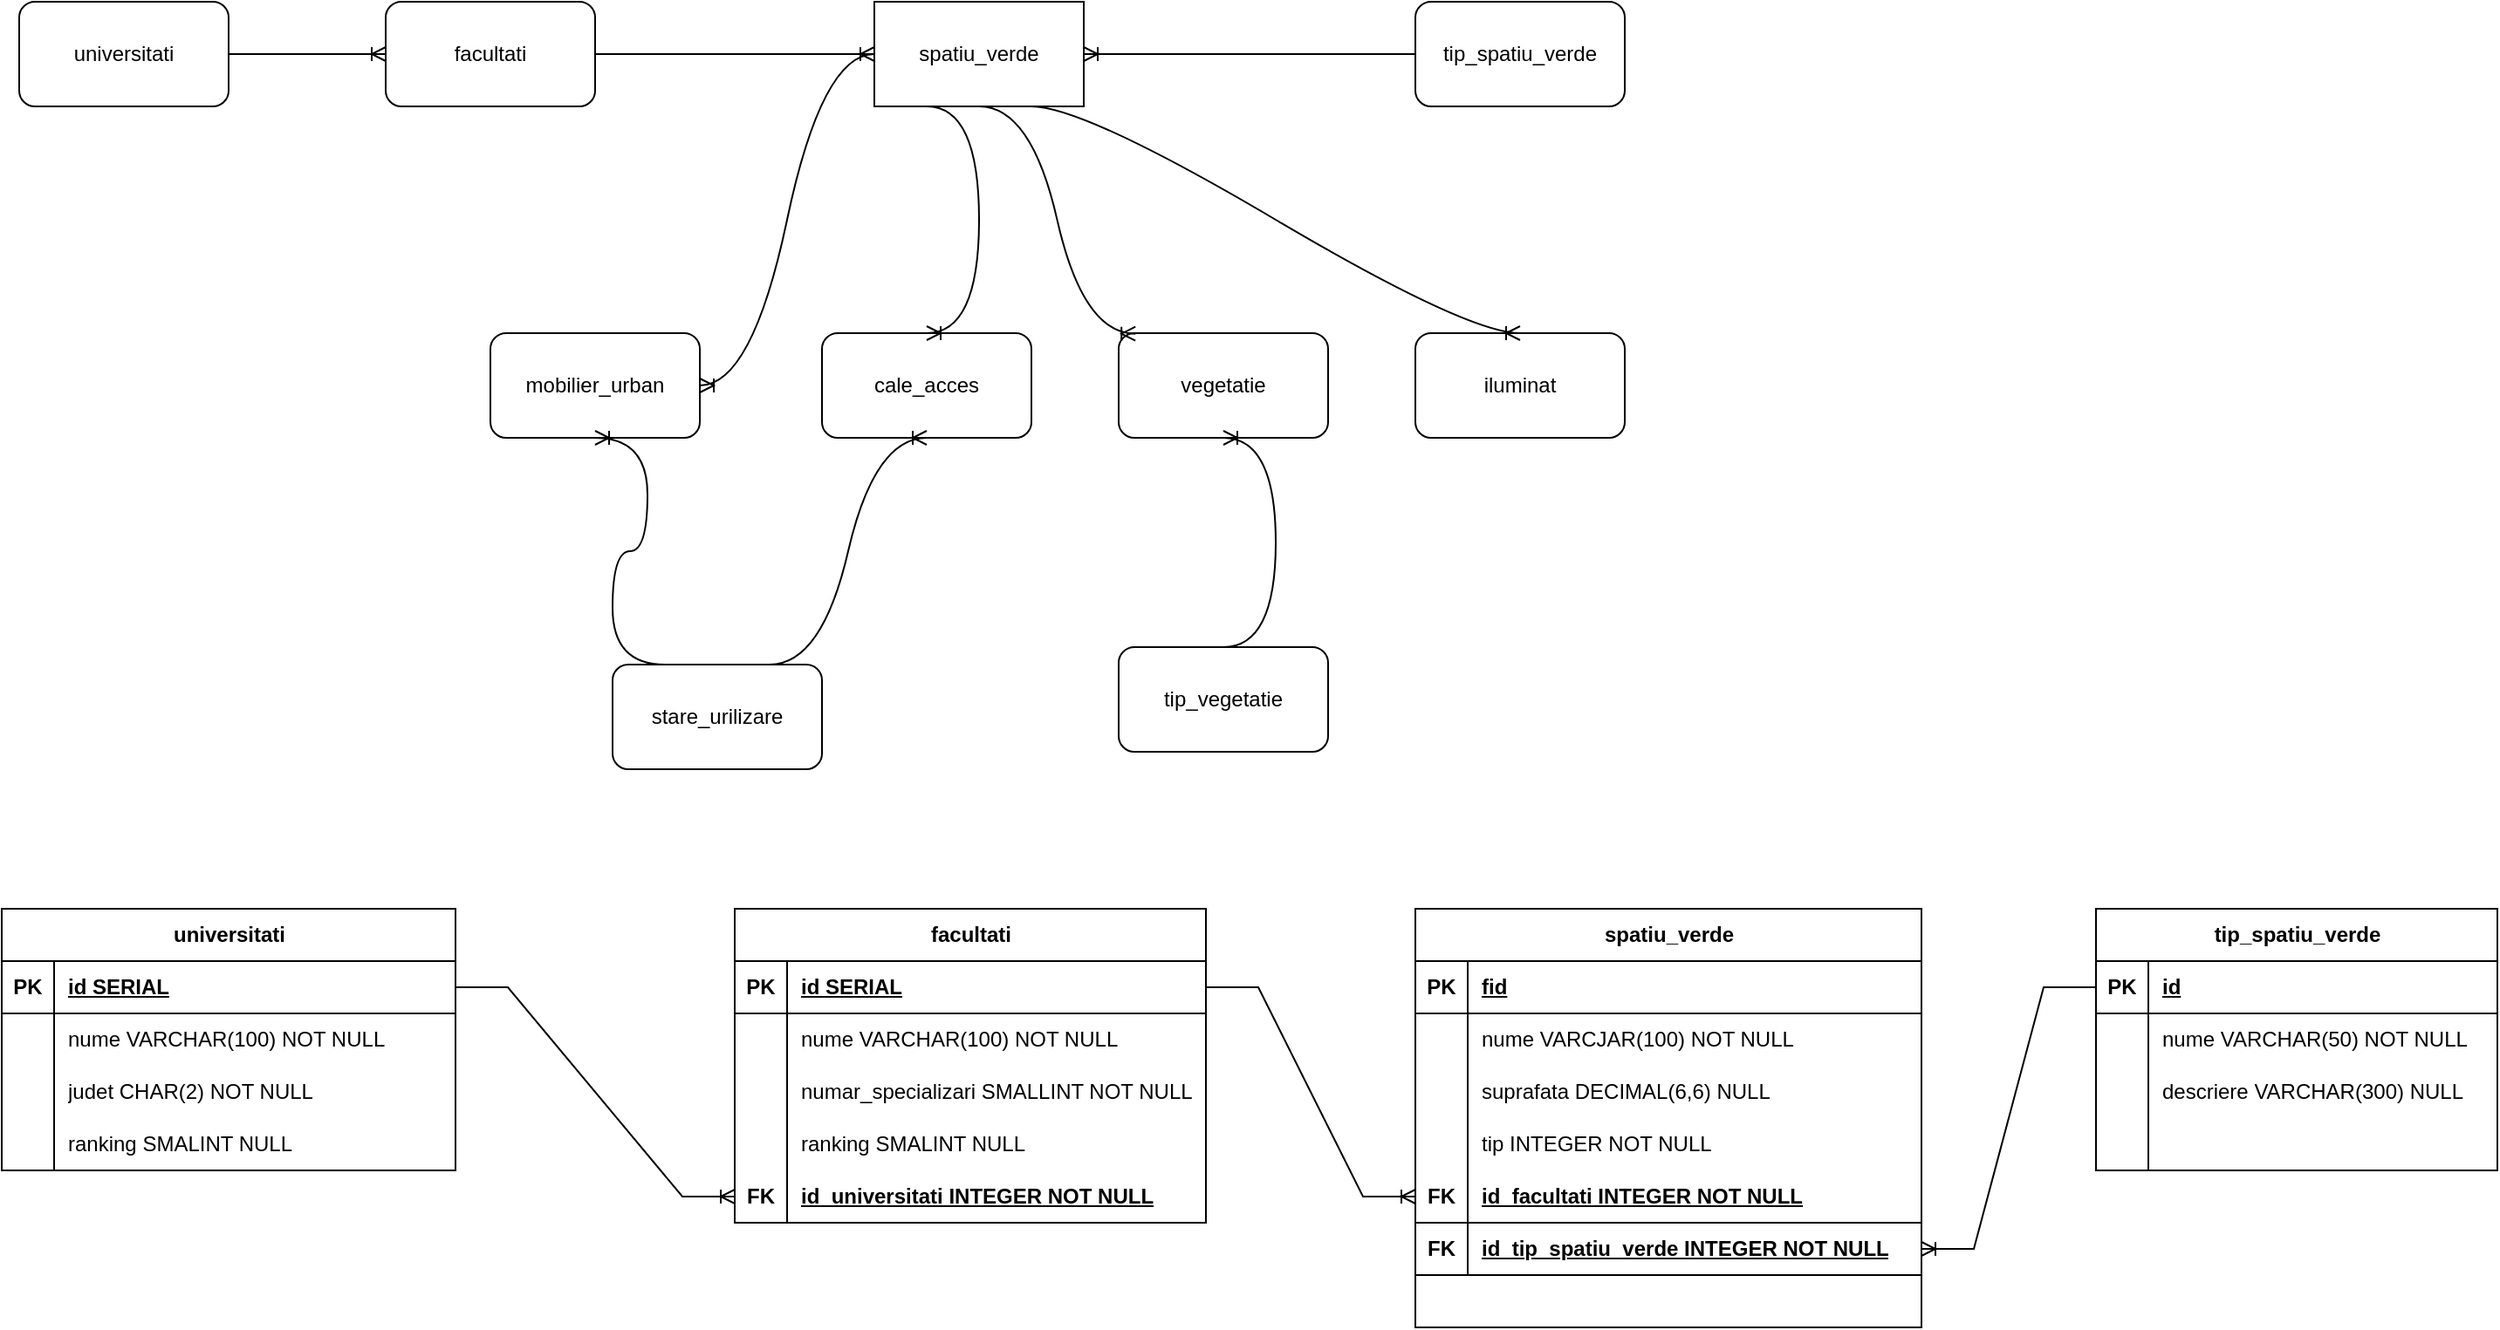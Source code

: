 <mxfile version="24.8.3">
  <diagram name="Page-1" id="Qa4RRZG6ylW1qiD1Fjry">
    <mxGraphModel dx="1687" dy="2008" grid="1" gridSize="10" guides="1" tooltips="1" connect="1" arrows="1" fold="1" page="1" pageScale="1" pageWidth="850" pageHeight="1100" math="0" shadow="0">
      <root>
        <mxCell id="0" />
        <mxCell id="1" parent="0" />
        <mxCell id="8DMI694xFFgNSDgqGvjE-1" value="spatiu_verde" style="rounded=0;whiteSpace=wrap;html=1;" parent="1" vertex="1">
          <mxGeometry x="540" y="-160" width="120" height="60" as="geometry" />
        </mxCell>
        <mxCell id="8DMI694xFFgNSDgqGvjE-2" value="universitati" style="rounded=1;whiteSpace=wrap;html=1;" parent="1" vertex="1">
          <mxGeometry x="50" y="-160" width="120" height="60" as="geometry" />
        </mxCell>
        <mxCell id="8DMI694xFFgNSDgqGvjE-3" value="facultati" style="rounded=1;whiteSpace=wrap;html=1;" parent="1" vertex="1">
          <mxGeometry x="260" y="-160" width="120" height="60" as="geometry" />
        </mxCell>
        <mxCell id="8DMI694xFFgNSDgqGvjE-4" value="vegetatie" style="rounded=1;whiteSpace=wrap;html=1;" parent="1" vertex="1">
          <mxGeometry x="680" y="30" width="120" height="60" as="geometry" />
        </mxCell>
        <mxCell id="8DMI694xFFgNSDgqGvjE-5" value="tip_vegetatie" style="rounded=1;whiteSpace=wrap;html=1;" parent="1" vertex="1">
          <mxGeometry x="680" y="210" width="120" height="60" as="geometry" />
        </mxCell>
        <mxCell id="8DMI694xFFgNSDgqGvjE-6" value="mobilier_urban" style="rounded=1;whiteSpace=wrap;html=1;" parent="1" vertex="1">
          <mxGeometry x="320" y="30" width="120" height="60" as="geometry" />
        </mxCell>
        <mxCell id="8DMI694xFFgNSDgqGvjE-8" value="iluminat" style="rounded=1;whiteSpace=wrap;html=1;" parent="1" vertex="1">
          <mxGeometry x="850" y="30" width="120" height="60" as="geometry" />
        </mxCell>
        <mxCell id="8DMI694xFFgNSDgqGvjE-9" value="cale_acces" style="rounded=1;whiteSpace=wrap;html=1;" parent="1" vertex="1">
          <mxGeometry x="510" y="30" width="120" height="60" as="geometry" />
        </mxCell>
        <mxCell id="8DMI694xFFgNSDgqGvjE-10" value="" style="edgeStyle=entityRelationEdgeStyle;fontSize=12;html=1;endArrow=ERoneToMany;rounded=0;exitX=1;exitY=0.5;exitDx=0;exitDy=0;entryX=0;entryY=0.5;entryDx=0;entryDy=0;" parent="1" source="8DMI694xFFgNSDgqGvjE-2" target="8DMI694xFFgNSDgqGvjE-3" edge="1">
          <mxGeometry width="100" height="100" relative="1" as="geometry">
            <mxPoint x="400" y="40" as="sourcePoint" />
            <mxPoint x="500" y="-60" as="targetPoint" />
          </mxGeometry>
        </mxCell>
        <mxCell id="8DMI694xFFgNSDgqGvjE-11" value="" style="edgeStyle=entityRelationEdgeStyle;fontSize=12;html=1;endArrow=ERoneToMany;rounded=0;exitX=0;exitY=0.5;exitDx=0;exitDy=0;entryX=1;entryY=0.5;entryDx=0;entryDy=0;curved=1;" parent="1" source="8DMI694xFFgNSDgqGvjE-1" target="8DMI694xFFgNSDgqGvjE-6" edge="1">
          <mxGeometry width="100" height="100" relative="1" as="geometry">
            <mxPoint x="610" y="40" as="sourcePoint" />
            <mxPoint x="710" y="-60" as="targetPoint" />
          </mxGeometry>
        </mxCell>
        <mxCell id="8DMI694xFFgNSDgqGvjE-15" value="" style="edgeStyle=entityRelationEdgeStyle;fontSize=12;html=1;endArrow=ERoneToMany;rounded=0;exitX=0.25;exitY=1;exitDx=0;exitDy=0;entryX=0.5;entryY=0;entryDx=0;entryDy=0;strokeColor=default;curved=1;" parent="1" source="8DMI694xFFgNSDgqGvjE-1" target="8DMI694xFFgNSDgqGvjE-9" edge="1">
          <mxGeometry width="100" height="100" relative="1" as="geometry">
            <mxPoint x="510" y="40" as="sourcePoint" />
            <mxPoint x="610" y="-60" as="targetPoint" />
            <Array as="points">
              <mxPoint x="560" y="-30" />
            </Array>
          </mxGeometry>
        </mxCell>
        <mxCell id="8DMI694xFFgNSDgqGvjE-17" value="" style="edgeStyle=entityRelationEdgeStyle;fontSize=12;html=1;endArrow=ERoneToMany;rounded=0;exitX=0.5;exitY=1;exitDx=0;exitDy=0;entryX=0.08;entryY=0.006;entryDx=0;entryDy=0;entryPerimeter=0;curved=1;" parent="1" source="8DMI694xFFgNSDgqGvjE-1" target="8DMI694xFFgNSDgqGvjE-4" edge="1">
          <mxGeometry width="100" height="100" relative="1" as="geometry">
            <mxPoint x="510" y="40" as="sourcePoint" />
            <mxPoint x="610" y="-60" as="targetPoint" />
          </mxGeometry>
        </mxCell>
        <mxCell id="8DMI694xFFgNSDgqGvjE-18" value="" style="edgeStyle=entityRelationEdgeStyle;fontSize=12;html=1;endArrow=ERoneToMany;rounded=0;exitX=0.75;exitY=1;exitDx=0;exitDy=0;entryX=0.5;entryY=0;entryDx=0;entryDy=0;curved=1;" parent="1" source="8DMI694xFFgNSDgqGvjE-1" target="8DMI694xFFgNSDgqGvjE-8" edge="1">
          <mxGeometry width="100" height="100" relative="1" as="geometry">
            <mxPoint x="510" y="40" as="sourcePoint" />
            <mxPoint x="610" y="-60" as="targetPoint" />
          </mxGeometry>
        </mxCell>
        <mxCell id="8DMI694xFFgNSDgqGvjE-19" value="" style="edgeStyle=entityRelationEdgeStyle;fontSize=12;html=1;endArrow=ERoneToMany;rounded=0;exitX=0.5;exitY=0;exitDx=0;exitDy=0;entryX=0.5;entryY=1;entryDx=0;entryDy=0;curved=1;" parent="1" source="8DMI694xFFgNSDgqGvjE-5" target="8DMI694xFFgNSDgqGvjE-4" edge="1">
          <mxGeometry width="100" height="100" relative="1" as="geometry">
            <mxPoint x="510" y="40" as="sourcePoint" />
            <mxPoint x="610" y="-60" as="targetPoint" />
          </mxGeometry>
        </mxCell>
        <mxCell id="8DMI694xFFgNSDgqGvjE-20" value="" style="edgeStyle=entityRelationEdgeStyle;fontSize=12;html=1;endArrow=ERoneToMany;rounded=0;exitX=1;exitY=0.5;exitDx=0;exitDy=0;entryX=0;entryY=0.5;entryDx=0;entryDy=0;" parent="1" source="8DMI694xFFgNSDgqGvjE-3" target="8DMI694xFFgNSDgqGvjE-1" edge="1">
          <mxGeometry width="100" height="100" relative="1" as="geometry">
            <mxPoint x="510" y="40" as="sourcePoint" />
            <mxPoint x="610" y="-60" as="targetPoint" />
          </mxGeometry>
        </mxCell>
        <mxCell id="8DMI694xFFgNSDgqGvjE-22" value="stare_urilizare" style="rounded=1;whiteSpace=wrap;html=1;" parent="1" vertex="1">
          <mxGeometry x="390" y="220" width="120" height="60" as="geometry" />
        </mxCell>
        <mxCell id="8DMI694xFFgNSDgqGvjE-23" value="" style="edgeStyle=entityRelationEdgeStyle;fontSize=12;html=1;endArrow=ERoneToMany;rounded=0;exitX=0.25;exitY=0;exitDx=0;exitDy=0;entryX=0.5;entryY=1;entryDx=0;entryDy=0;curved=1;" parent="1" source="8DMI694xFFgNSDgqGvjE-22" target="8DMI694xFFgNSDgqGvjE-6" edge="1">
          <mxGeometry width="100" height="100" relative="1" as="geometry">
            <mxPoint x="510" y="40" as="sourcePoint" />
            <mxPoint x="610" y="-60" as="targetPoint" />
          </mxGeometry>
        </mxCell>
        <mxCell id="8DMI694xFFgNSDgqGvjE-24" value="" style="edgeStyle=entityRelationEdgeStyle;fontSize=12;html=1;endArrow=ERoneToMany;rounded=0;exitX=0.75;exitY=0;exitDx=0;exitDy=0;entryX=0.5;entryY=1;entryDx=0;entryDy=0;curved=1;" parent="1" source="8DMI694xFFgNSDgqGvjE-22" target="8DMI694xFFgNSDgqGvjE-9" edge="1">
          <mxGeometry width="100" height="100" relative="1" as="geometry">
            <mxPoint x="510" y="40" as="sourcePoint" />
            <mxPoint x="610" y="-60" as="targetPoint" />
          </mxGeometry>
        </mxCell>
        <mxCell id="BlCZt1Maa0sAUQoTL-Jw-1" value="universitati" style="shape=table;startSize=30;container=1;collapsible=1;childLayout=tableLayout;fixedRows=1;rowLines=0;fontStyle=1;align=center;resizeLast=1;html=1;" vertex="1" parent="1">
          <mxGeometry x="40" y="360" width="260" height="150" as="geometry" />
        </mxCell>
        <mxCell id="BlCZt1Maa0sAUQoTL-Jw-2" value="" style="shape=tableRow;horizontal=0;startSize=0;swimlaneHead=0;swimlaneBody=0;fillColor=none;collapsible=0;dropTarget=0;points=[[0,0.5],[1,0.5]];portConstraint=eastwest;top=0;left=0;right=0;bottom=1;" vertex="1" parent="BlCZt1Maa0sAUQoTL-Jw-1">
          <mxGeometry y="30" width="260" height="30" as="geometry" />
        </mxCell>
        <mxCell id="BlCZt1Maa0sAUQoTL-Jw-3" value="PK" style="shape=partialRectangle;connectable=0;fillColor=none;top=0;left=0;bottom=0;right=0;fontStyle=1;overflow=hidden;whiteSpace=wrap;html=1;" vertex="1" parent="BlCZt1Maa0sAUQoTL-Jw-2">
          <mxGeometry width="30" height="30" as="geometry">
            <mxRectangle width="30" height="30" as="alternateBounds" />
          </mxGeometry>
        </mxCell>
        <mxCell id="BlCZt1Maa0sAUQoTL-Jw-4" value="id SERIAL" style="shape=partialRectangle;connectable=0;fillColor=none;top=0;left=0;bottom=0;right=0;align=left;spacingLeft=6;fontStyle=5;overflow=hidden;whiteSpace=wrap;html=1;" vertex="1" parent="BlCZt1Maa0sAUQoTL-Jw-2">
          <mxGeometry x="30" width="230" height="30" as="geometry">
            <mxRectangle width="230" height="30" as="alternateBounds" />
          </mxGeometry>
        </mxCell>
        <mxCell id="BlCZt1Maa0sAUQoTL-Jw-5" value="" style="shape=tableRow;horizontal=0;startSize=0;swimlaneHead=0;swimlaneBody=0;fillColor=none;collapsible=0;dropTarget=0;points=[[0,0.5],[1,0.5]];portConstraint=eastwest;top=0;left=0;right=0;bottom=0;" vertex="1" parent="BlCZt1Maa0sAUQoTL-Jw-1">
          <mxGeometry y="60" width="260" height="30" as="geometry" />
        </mxCell>
        <mxCell id="BlCZt1Maa0sAUQoTL-Jw-6" value="" style="shape=partialRectangle;connectable=0;fillColor=none;top=0;left=0;bottom=0;right=0;editable=1;overflow=hidden;whiteSpace=wrap;html=1;" vertex="1" parent="BlCZt1Maa0sAUQoTL-Jw-5">
          <mxGeometry width="30" height="30" as="geometry">
            <mxRectangle width="30" height="30" as="alternateBounds" />
          </mxGeometry>
        </mxCell>
        <mxCell id="BlCZt1Maa0sAUQoTL-Jw-7" value="nume VARCHAR(100) NOT NULL" style="shape=partialRectangle;connectable=0;fillColor=none;top=0;left=0;bottom=0;right=0;align=left;spacingLeft=6;overflow=hidden;whiteSpace=wrap;html=1;" vertex="1" parent="BlCZt1Maa0sAUQoTL-Jw-5">
          <mxGeometry x="30" width="230" height="30" as="geometry">
            <mxRectangle width="230" height="30" as="alternateBounds" />
          </mxGeometry>
        </mxCell>
        <mxCell id="BlCZt1Maa0sAUQoTL-Jw-8" value="" style="shape=tableRow;horizontal=0;startSize=0;swimlaneHead=0;swimlaneBody=0;fillColor=none;collapsible=0;dropTarget=0;points=[[0,0.5],[1,0.5]];portConstraint=eastwest;top=0;left=0;right=0;bottom=0;" vertex="1" parent="BlCZt1Maa0sAUQoTL-Jw-1">
          <mxGeometry y="90" width="260" height="30" as="geometry" />
        </mxCell>
        <mxCell id="BlCZt1Maa0sAUQoTL-Jw-9" value="" style="shape=partialRectangle;connectable=0;fillColor=none;top=0;left=0;bottom=0;right=0;editable=1;overflow=hidden;whiteSpace=wrap;html=1;" vertex="1" parent="BlCZt1Maa0sAUQoTL-Jw-8">
          <mxGeometry width="30" height="30" as="geometry">
            <mxRectangle width="30" height="30" as="alternateBounds" />
          </mxGeometry>
        </mxCell>
        <mxCell id="BlCZt1Maa0sAUQoTL-Jw-10" value="judet CHAR(2) NOT NULL" style="shape=partialRectangle;connectable=0;fillColor=none;top=0;left=0;bottom=0;right=0;align=left;spacingLeft=6;overflow=hidden;whiteSpace=wrap;html=1;" vertex="1" parent="BlCZt1Maa0sAUQoTL-Jw-8">
          <mxGeometry x="30" width="230" height="30" as="geometry">
            <mxRectangle width="230" height="30" as="alternateBounds" />
          </mxGeometry>
        </mxCell>
        <mxCell id="BlCZt1Maa0sAUQoTL-Jw-11" value="" style="shape=tableRow;horizontal=0;startSize=0;swimlaneHead=0;swimlaneBody=0;fillColor=none;collapsible=0;dropTarget=0;points=[[0,0.5],[1,0.5]];portConstraint=eastwest;top=0;left=0;right=0;bottom=0;" vertex="1" parent="BlCZt1Maa0sAUQoTL-Jw-1">
          <mxGeometry y="120" width="260" height="30" as="geometry" />
        </mxCell>
        <mxCell id="BlCZt1Maa0sAUQoTL-Jw-12" value="" style="shape=partialRectangle;connectable=0;fillColor=none;top=0;left=0;bottom=0;right=0;editable=1;overflow=hidden;whiteSpace=wrap;html=1;" vertex="1" parent="BlCZt1Maa0sAUQoTL-Jw-11">
          <mxGeometry width="30" height="30" as="geometry">
            <mxRectangle width="30" height="30" as="alternateBounds" />
          </mxGeometry>
        </mxCell>
        <mxCell id="BlCZt1Maa0sAUQoTL-Jw-13" value="ranking SMALINT NULL" style="shape=partialRectangle;connectable=0;fillColor=none;top=0;left=0;bottom=0;right=0;align=left;spacingLeft=6;overflow=hidden;whiteSpace=wrap;html=1;" vertex="1" parent="BlCZt1Maa0sAUQoTL-Jw-11">
          <mxGeometry x="30" width="230" height="30" as="geometry">
            <mxRectangle width="230" height="30" as="alternateBounds" />
          </mxGeometry>
        </mxCell>
        <mxCell id="BlCZt1Maa0sAUQoTL-Jw-14" value="facultati" style="shape=table;startSize=30;container=1;collapsible=1;childLayout=tableLayout;fixedRows=1;rowLines=0;fontStyle=1;align=center;resizeLast=1;html=1;" vertex="1" parent="1">
          <mxGeometry x="460" y="360" width="270" height="180" as="geometry" />
        </mxCell>
        <mxCell id="BlCZt1Maa0sAUQoTL-Jw-15" value="" style="shape=tableRow;horizontal=0;startSize=0;swimlaneHead=0;swimlaneBody=0;fillColor=none;collapsible=0;dropTarget=0;points=[[0,0.5],[1,0.5]];portConstraint=eastwest;top=0;left=0;right=0;bottom=1;" vertex="1" parent="BlCZt1Maa0sAUQoTL-Jw-14">
          <mxGeometry y="30" width="270" height="30" as="geometry" />
        </mxCell>
        <mxCell id="BlCZt1Maa0sAUQoTL-Jw-16" value="PK" style="shape=partialRectangle;connectable=0;fillColor=none;top=0;left=0;bottom=0;right=0;fontStyle=1;overflow=hidden;whiteSpace=wrap;html=1;" vertex="1" parent="BlCZt1Maa0sAUQoTL-Jw-15">
          <mxGeometry width="30" height="30" as="geometry">
            <mxRectangle width="30" height="30" as="alternateBounds" />
          </mxGeometry>
        </mxCell>
        <mxCell id="BlCZt1Maa0sAUQoTL-Jw-17" value="id SERIAL" style="shape=partialRectangle;connectable=0;fillColor=none;top=0;left=0;bottom=0;right=0;align=left;spacingLeft=6;fontStyle=5;overflow=hidden;whiteSpace=wrap;html=1;" vertex="1" parent="BlCZt1Maa0sAUQoTL-Jw-15">
          <mxGeometry x="30" width="240" height="30" as="geometry">
            <mxRectangle width="240" height="30" as="alternateBounds" />
          </mxGeometry>
        </mxCell>
        <mxCell id="BlCZt1Maa0sAUQoTL-Jw-18" value="" style="shape=tableRow;horizontal=0;startSize=0;swimlaneHead=0;swimlaneBody=0;fillColor=none;collapsible=0;dropTarget=0;points=[[0,0.5],[1,0.5]];portConstraint=eastwest;top=0;left=0;right=0;bottom=0;" vertex="1" parent="BlCZt1Maa0sAUQoTL-Jw-14">
          <mxGeometry y="60" width="270" height="30" as="geometry" />
        </mxCell>
        <mxCell id="BlCZt1Maa0sAUQoTL-Jw-19" value="" style="shape=partialRectangle;connectable=0;fillColor=none;top=0;left=0;bottom=0;right=0;editable=1;overflow=hidden;whiteSpace=wrap;html=1;" vertex="1" parent="BlCZt1Maa0sAUQoTL-Jw-18">
          <mxGeometry width="30" height="30" as="geometry">
            <mxRectangle width="30" height="30" as="alternateBounds" />
          </mxGeometry>
        </mxCell>
        <mxCell id="BlCZt1Maa0sAUQoTL-Jw-20" value="nume VARCHAR(100) NOT NULL" style="shape=partialRectangle;connectable=0;fillColor=none;top=0;left=0;bottom=0;right=0;align=left;spacingLeft=6;overflow=hidden;whiteSpace=wrap;html=1;" vertex="1" parent="BlCZt1Maa0sAUQoTL-Jw-18">
          <mxGeometry x="30" width="240" height="30" as="geometry">
            <mxRectangle width="240" height="30" as="alternateBounds" />
          </mxGeometry>
        </mxCell>
        <mxCell id="BlCZt1Maa0sAUQoTL-Jw-21" value="" style="shape=tableRow;horizontal=0;startSize=0;swimlaneHead=0;swimlaneBody=0;fillColor=none;collapsible=0;dropTarget=0;points=[[0,0.5],[1,0.5]];portConstraint=eastwest;top=0;left=0;right=0;bottom=0;" vertex="1" parent="BlCZt1Maa0sAUQoTL-Jw-14">
          <mxGeometry y="90" width="270" height="30" as="geometry" />
        </mxCell>
        <mxCell id="BlCZt1Maa0sAUQoTL-Jw-22" value="" style="shape=partialRectangle;connectable=0;fillColor=none;top=0;left=0;bottom=0;right=0;editable=1;overflow=hidden;whiteSpace=wrap;html=1;" vertex="1" parent="BlCZt1Maa0sAUQoTL-Jw-21">
          <mxGeometry width="30" height="30" as="geometry">
            <mxRectangle width="30" height="30" as="alternateBounds" />
          </mxGeometry>
        </mxCell>
        <mxCell id="BlCZt1Maa0sAUQoTL-Jw-23" value="numar_specializari SMALLINT NOT NULL" style="shape=partialRectangle;connectable=0;fillColor=none;top=0;left=0;bottom=0;right=0;align=left;spacingLeft=6;overflow=hidden;whiteSpace=wrap;html=1;" vertex="1" parent="BlCZt1Maa0sAUQoTL-Jw-21">
          <mxGeometry x="30" width="240" height="30" as="geometry">
            <mxRectangle width="240" height="30" as="alternateBounds" />
          </mxGeometry>
        </mxCell>
        <mxCell id="BlCZt1Maa0sAUQoTL-Jw-24" value="" style="shape=tableRow;horizontal=0;startSize=0;swimlaneHead=0;swimlaneBody=0;fillColor=none;collapsible=0;dropTarget=0;points=[[0,0.5],[1,0.5]];portConstraint=eastwest;top=0;left=0;right=0;bottom=0;" vertex="1" parent="BlCZt1Maa0sAUQoTL-Jw-14">
          <mxGeometry y="120" width="270" height="30" as="geometry" />
        </mxCell>
        <mxCell id="BlCZt1Maa0sAUQoTL-Jw-25" value="" style="shape=partialRectangle;connectable=0;fillColor=none;top=0;left=0;bottom=0;right=0;editable=1;overflow=hidden;whiteSpace=wrap;html=1;" vertex="1" parent="BlCZt1Maa0sAUQoTL-Jw-24">
          <mxGeometry width="30" height="30" as="geometry">
            <mxRectangle width="30" height="30" as="alternateBounds" />
          </mxGeometry>
        </mxCell>
        <mxCell id="BlCZt1Maa0sAUQoTL-Jw-26" value="ranking SMALINT NULL" style="shape=partialRectangle;connectable=0;fillColor=none;top=0;left=0;bottom=0;right=0;align=left;spacingLeft=6;overflow=hidden;whiteSpace=wrap;html=1;" vertex="1" parent="BlCZt1Maa0sAUQoTL-Jw-24">
          <mxGeometry x="30" width="240" height="30" as="geometry">
            <mxRectangle width="240" height="30" as="alternateBounds" />
          </mxGeometry>
        </mxCell>
        <mxCell id="BlCZt1Maa0sAUQoTL-Jw-27" value="" style="shape=tableRow;horizontal=0;startSize=0;swimlaneHead=0;swimlaneBody=0;fillColor=none;collapsible=0;dropTarget=0;points=[[0,0.5],[1,0.5]];portConstraint=eastwest;top=0;left=0;right=0;bottom=1;" vertex="1" parent="BlCZt1Maa0sAUQoTL-Jw-14">
          <mxGeometry y="150" width="270" height="30" as="geometry" />
        </mxCell>
        <mxCell id="BlCZt1Maa0sAUQoTL-Jw-28" value="FK" style="shape=partialRectangle;connectable=0;fillColor=none;top=0;left=0;bottom=0;right=0;fontStyle=1;overflow=hidden;whiteSpace=wrap;html=1;" vertex="1" parent="BlCZt1Maa0sAUQoTL-Jw-27">
          <mxGeometry width="30" height="30" as="geometry">
            <mxRectangle width="30" height="30" as="alternateBounds" />
          </mxGeometry>
        </mxCell>
        <mxCell id="BlCZt1Maa0sAUQoTL-Jw-29" value="id_universitati INTEGER NOT NULL" style="shape=partialRectangle;connectable=0;fillColor=none;top=0;left=0;bottom=0;right=0;align=left;spacingLeft=6;fontStyle=5;overflow=hidden;whiteSpace=wrap;html=1;" vertex="1" parent="BlCZt1Maa0sAUQoTL-Jw-27">
          <mxGeometry x="30" width="240" height="30" as="geometry">
            <mxRectangle width="240" height="30" as="alternateBounds" />
          </mxGeometry>
        </mxCell>
        <mxCell id="BlCZt1Maa0sAUQoTL-Jw-30" value="" style="edgeStyle=entityRelationEdgeStyle;fontSize=12;html=1;endArrow=ERoneToMany;rounded=0;exitX=1;exitY=0.5;exitDx=0;exitDy=0;entryX=0;entryY=0.5;entryDx=0;entryDy=0;" edge="1" parent="1" source="BlCZt1Maa0sAUQoTL-Jw-2" target="BlCZt1Maa0sAUQoTL-Jw-27">
          <mxGeometry width="100" height="100" relative="1" as="geometry">
            <mxPoint x="310" y="410" as="sourcePoint" />
            <mxPoint x="600" y="380" as="targetPoint" />
          </mxGeometry>
        </mxCell>
        <mxCell id="BlCZt1Maa0sAUQoTL-Jw-31" value="spatiu_verde" style="shape=table;startSize=30;container=1;collapsible=1;childLayout=tableLayout;fixedRows=1;rowLines=0;fontStyle=1;align=center;resizeLast=1;html=1;" vertex="1" parent="1">
          <mxGeometry x="850" y="360" width="290" height="240" as="geometry" />
        </mxCell>
        <mxCell id="BlCZt1Maa0sAUQoTL-Jw-32" value="" style="shape=tableRow;horizontal=0;startSize=0;swimlaneHead=0;swimlaneBody=0;fillColor=none;collapsible=0;dropTarget=0;points=[[0,0.5],[1,0.5]];portConstraint=eastwest;top=0;left=0;right=0;bottom=1;" vertex="1" parent="BlCZt1Maa0sAUQoTL-Jw-31">
          <mxGeometry y="30" width="290" height="30" as="geometry" />
        </mxCell>
        <mxCell id="BlCZt1Maa0sAUQoTL-Jw-33" value="PK" style="shape=partialRectangle;connectable=0;fillColor=none;top=0;left=0;bottom=0;right=0;fontStyle=1;overflow=hidden;whiteSpace=wrap;html=1;" vertex="1" parent="BlCZt1Maa0sAUQoTL-Jw-32">
          <mxGeometry width="30" height="30" as="geometry">
            <mxRectangle width="30" height="30" as="alternateBounds" />
          </mxGeometry>
        </mxCell>
        <mxCell id="BlCZt1Maa0sAUQoTL-Jw-34" value="fid" style="shape=partialRectangle;connectable=0;fillColor=none;top=0;left=0;bottom=0;right=0;align=left;spacingLeft=6;fontStyle=5;overflow=hidden;whiteSpace=wrap;html=1;" vertex="1" parent="BlCZt1Maa0sAUQoTL-Jw-32">
          <mxGeometry x="30" width="260" height="30" as="geometry">
            <mxRectangle width="260" height="30" as="alternateBounds" />
          </mxGeometry>
        </mxCell>
        <mxCell id="BlCZt1Maa0sAUQoTL-Jw-35" value="" style="shape=tableRow;horizontal=0;startSize=0;swimlaneHead=0;swimlaneBody=0;fillColor=none;collapsible=0;dropTarget=0;points=[[0,0.5],[1,0.5]];portConstraint=eastwest;top=0;left=0;right=0;bottom=0;" vertex="1" parent="BlCZt1Maa0sAUQoTL-Jw-31">
          <mxGeometry y="60" width="290" height="30" as="geometry" />
        </mxCell>
        <mxCell id="BlCZt1Maa0sAUQoTL-Jw-36" value="" style="shape=partialRectangle;connectable=0;fillColor=none;top=0;left=0;bottom=0;right=0;editable=1;overflow=hidden;whiteSpace=wrap;html=1;" vertex="1" parent="BlCZt1Maa0sAUQoTL-Jw-35">
          <mxGeometry width="30" height="30" as="geometry">
            <mxRectangle width="30" height="30" as="alternateBounds" />
          </mxGeometry>
        </mxCell>
        <mxCell id="BlCZt1Maa0sAUQoTL-Jw-37" value="nume VARCJAR(100) NOT NULL" style="shape=partialRectangle;connectable=0;fillColor=none;top=0;left=0;bottom=0;right=0;align=left;spacingLeft=6;overflow=hidden;whiteSpace=wrap;html=1;" vertex="1" parent="BlCZt1Maa0sAUQoTL-Jw-35">
          <mxGeometry x="30" width="260" height="30" as="geometry">
            <mxRectangle width="260" height="30" as="alternateBounds" />
          </mxGeometry>
        </mxCell>
        <mxCell id="BlCZt1Maa0sAUQoTL-Jw-38" value="" style="shape=tableRow;horizontal=0;startSize=0;swimlaneHead=0;swimlaneBody=0;fillColor=none;collapsible=0;dropTarget=0;points=[[0,0.5],[1,0.5]];portConstraint=eastwest;top=0;left=0;right=0;bottom=0;" vertex="1" parent="BlCZt1Maa0sAUQoTL-Jw-31">
          <mxGeometry y="90" width="290" height="30" as="geometry" />
        </mxCell>
        <mxCell id="BlCZt1Maa0sAUQoTL-Jw-39" value="" style="shape=partialRectangle;connectable=0;fillColor=none;top=0;left=0;bottom=0;right=0;editable=1;overflow=hidden;whiteSpace=wrap;html=1;" vertex="1" parent="BlCZt1Maa0sAUQoTL-Jw-38">
          <mxGeometry width="30" height="30" as="geometry">
            <mxRectangle width="30" height="30" as="alternateBounds" />
          </mxGeometry>
        </mxCell>
        <mxCell id="BlCZt1Maa0sAUQoTL-Jw-40" value="suprafata DECIMAL(6,6) NULL" style="shape=partialRectangle;connectable=0;fillColor=none;top=0;left=0;bottom=0;right=0;align=left;spacingLeft=6;overflow=hidden;whiteSpace=wrap;html=1;" vertex="1" parent="BlCZt1Maa0sAUQoTL-Jw-38">
          <mxGeometry x="30" width="260" height="30" as="geometry">
            <mxRectangle width="260" height="30" as="alternateBounds" />
          </mxGeometry>
        </mxCell>
        <mxCell id="BlCZt1Maa0sAUQoTL-Jw-41" value="" style="shape=tableRow;horizontal=0;startSize=0;swimlaneHead=0;swimlaneBody=0;fillColor=none;collapsible=0;dropTarget=0;points=[[0,0.5],[1,0.5]];portConstraint=eastwest;top=0;left=0;right=0;bottom=0;" vertex="1" parent="BlCZt1Maa0sAUQoTL-Jw-31">
          <mxGeometry y="120" width="290" height="30" as="geometry" />
        </mxCell>
        <mxCell id="BlCZt1Maa0sAUQoTL-Jw-42" value="" style="shape=partialRectangle;connectable=0;fillColor=none;top=0;left=0;bottom=0;right=0;editable=1;overflow=hidden;whiteSpace=wrap;html=1;" vertex="1" parent="BlCZt1Maa0sAUQoTL-Jw-41">
          <mxGeometry width="30" height="30" as="geometry">
            <mxRectangle width="30" height="30" as="alternateBounds" />
          </mxGeometry>
        </mxCell>
        <mxCell id="BlCZt1Maa0sAUQoTL-Jw-43" value="tip INTEGER NOT NULL" style="shape=partialRectangle;connectable=0;fillColor=none;top=0;left=0;bottom=0;right=0;align=left;spacingLeft=6;overflow=hidden;whiteSpace=wrap;html=1;" vertex="1" parent="BlCZt1Maa0sAUQoTL-Jw-41">
          <mxGeometry x="30" width="260" height="30" as="geometry">
            <mxRectangle width="260" height="30" as="alternateBounds" />
          </mxGeometry>
        </mxCell>
        <mxCell id="BlCZt1Maa0sAUQoTL-Jw-44" value="" style="shape=tableRow;horizontal=0;startSize=0;swimlaneHead=0;swimlaneBody=0;fillColor=none;collapsible=0;dropTarget=0;points=[[0,0.5],[1,0.5]];portConstraint=eastwest;top=0;left=0;right=0;bottom=1;" vertex="1" parent="BlCZt1Maa0sAUQoTL-Jw-31">
          <mxGeometry y="150" width="290" height="30" as="geometry" />
        </mxCell>
        <mxCell id="BlCZt1Maa0sAUQoTL-Jw-45" value="FK" style="shape=partialRectangle;connectable=0;fillColor=none;top=0;left=0;bottom=0;right=0;fontStyle=1;overflow=hidden;whiteSpace=wrap;html=1;" vertex="1" parent="BlCZt1Maa0sAUQoTL-Jw-44">
          <mxGeometry width="30" height="30" as="geometry">
            <mxRectangle width="30" height="30" as="alternateBounds" />
          </mxGeometry>
        </mxCell>
        <mxCell id="BlCZt1Maa0sAUQoTL-Jw-46" value="id_facultati INTEGER NOT NULL" style="shape=partialRectangle;connectable=0;fillColor=none;top=0;left=0;bottom=0;right=0;align=left;spacingLeft=6;fontStyle=5;overflow=hidden;whiteSpace=wrap;html=1;" vertex="1" parent="BlCZt1Maa0sAUQoTL-Jw-44">
          <mxGeometry x="30" width="260" height="30" as="geometry">
            <mxRectangle width="260" height="30" as="alternateBounds" />
          </mxGeometry>
        </mxCell>
        <mxCell id="BlCZt1Maa0sAUQoTL-Jw-63" value="" style="shape=tableRow;horizontal=0;startSize=0;swimlaneHead=0;swimlaneBody=0;fillColor=none;collapsible=0;dropTarget=0;points=[[0,0.5],[1,0.5]];portConstraint=eastwest;top=0;left=0;right=0;bottom=1;" vertex="1" parent="BlCZt1Maa0sAUQoTL-Jw-31">
          <mxGeometry y="180" width="290" height="30" as="geometry" />
        </mxCell>
        <mxCell id="BlCZt1Maa0sAUQoTL-Jw-64" value="FK" style="shape=partialRectangle;connectable=0;fillColor=none;top=0;left=0;bottom=0;right=0;fontStyle=1;overflow=hidden;whiteSpace=wrap;html=1;" vertex="1" parent="BlCZt1Maa0sAUQoTL-Jw-63">
          <mxGeometry width="30" height="30" as="geometry">
            <mxRectangle width="30" height="30" as="alternateBounds" />
          </mxGeometry>
        </mxCell>
        <mxCell id="BlCZt1Maa0sAUQoTL-Jw-65" value="id_tip_spatiu_verde INTEGER NOT NULL" style="shape=partialRectangle;connectable=0;fillColor=none;top=0;left=0;bottom=0;right=0;align=left;spacingLeft=6;fontStyle=5;overflow=hidden;whiteSpace=wrap;html=1;" vertex="1" parent="BlCZt1Maa0sAUQoTL-Jw-63">
          <mxGeometry x="30" width="260" height="30" as="geometry">
            <mxRectangle width="260" height="30" as="alternateBounds" />
          </mxGeometry>
        </mxCell>
        <mxCell id="BlCZt1Maa0sAUQoTL-Jw-47" value="" style="edgeStyle=entityRelationEdgeStyle;fontSize=12;html=1;endArrow=ERoneToMany;rounded=0;exitX=1;exitY=0.5;exitDx=0;exitDy=0;entryX=0;entryY=0.5;entryDx=0;entryDy=0;" edge="1" parent="1" source="BlCZt1Maa0sAUQoTL-Jw-15" target="BlCZt1Maa0sAUQoTL-Jw-44">
          <mxGeometry width="100" height="100" relative="1" as="geometry">
            <mxPoint x="700" y="480" as="sourcePoint" />
            <mxPoint x="800" y="380" as="targetPoint" />
          </mxGeometry>
        </mxCell>
        <mxCell id="BlCZt1Maa0sAUQoTL-Jw-48" value="tip_spatiu_verde" style="rounded=1;whiteSpace=wrap;html=1;" vertex="1" parent="1">
          <mxGeometry x="850" y="-160" width="120" height="60" as="geometry" />
        </mxCell>
        <mxCell id="BlCZt1Maa0sAUQoTL-Jw-49" value="" style="edgeStyle=entityRelationEdgeStyle;fontSize=12;html=1;endArrow=ERoneToMany;rounded=0;exitX=0;exitY=0.5;exitDx=0;exitDy=0;entryX=1;entryY=0.5;entryDx=0;entryDy=0;" edge="1" parent="1" source="BlCZt1Maa0sAUQoTL-Jw-48" target="8DMI694xFFgNSDgqGvjE-1">
          <mxGeometry width="100" height="100" relative="1" as="geometry">
            <mxPoint x="570" y="190" as="sourcePoint" />
            <mxPoint x="670" y="90" as="targetPoint" />
          </mxGeometry>
        </mxCell>
        <mxCell id="BlCZt1Maa0sAUQoTL-Jw-50" value="tip_spatiu_verde" style="shape=table;startSize=30;container=1;collapsible=1;childLayout=tableLayout;fixedRows=1;rowLines=0;fontStyle=1;align=center;resizeLast=1;html=1;" vertex="1" parent="1">
          <mxGeometry x="1240" y="360" width="230" height="150" as="geometry" />
        </mxCell>
        <mxCell id="BlCZt1Maa0sAUQoTL-Jw-51" value="" style="shape=tableRow;horizontal=0;startSize=0;swimlaneHead=0;swimlaneBody=0;fillColor=none;collapsible=0;dropTarget=0;points=[[0,0.5],[1,0.5]];portConstraint=eastwest;top=0;left=0;right=0;bottom=1;" vertex="1" parent="BlCZt1Maa0sAUQoTL-Jw-50">
          <mxGeometry y="30" width="230" height="30" as="geometry" />
        </mxCell>
        <mxCell id="BlCZt1Maa0sAUQoTL-Jw-52" value="PK" style="shape=partialRectangle;connectable=0;fillColor=none;top=0;left=0;bottom=0;right=0;fontStyle=1;overflow=hidden;whiteSpace=wrap;html=1;" vertex="1" parent="BlCZt1Maa0sAUQoTL-Jw-51">
          <mxGeometry width="30" height="30" as="geometry">
            <mxRectangle width="30" height="30" as="alternateBounds" />
          </mxGeometry>
        </mxCell>
        <mxCell id="BlCZt1Maa0sAUQoTL-Jw-53" value="id" style="shape=partialRectangle;connectable=0;fillColor=none;top=0;left=0;bottom=0;right=0;align=left;spacingLeft=6;fontStyle=5;overflow=hidden;whiteSpace=wrap;html=1;" vertex="1" parent="BlCZt1Maa0sAUQoTL-Jw-51">
          <mxGeometry x="30" width="200" height="30" as="geometry">
            <mxRectangle width="200" height="30" as="alternateBounds" />
          </mxGeometry>
        </mxCell>
        <mxCell id="BlCZt1Maa0sAUQoTL-Jw-54" value="" style="shape=tableRow;horizontal=0;startSize=0;swimlaneHead=0;swimlaneBody=0;fillColor=none;collapsible=0;dropTarget=0;points=[[0,0.5],[1,0.5]];portConstraint=eastwest;top=0;left=0;right=0;bottom=0;" vertex="1" parent="BlCZt1Maa0sAUQoTL-Jw-50">
          <mxGeometry y="60" width="230" height="30" as="geometry" />
        </mxCell>
        <mxCell id="BlCZt1Maa0sAUQoTL-Jw-55" value="" style="shape=partialRectangle;connectable=0;fillColor=none;top=0;left=0;bottom=0;right=0;editable=1;overflow=hidden;whiteSpace=wrap;html=1;" vertex="1" parent="BlCZt1Maa0sAUQoTL-Jw-54">
          <mxGeometry width="30" height="30" as="geometry">
            <mxRectangle width="30" height="30" as="alternateBounds" />
          </mxGeometry>
        </mxCell>
        <mxCell id="BlCZt1Maa0sAUQoTL-Jw-56" value="nume VARCHAR(50) NOT NULL" style="shape=partialRectangle;connectable=0;fillColor=none;top=0;left=0;bottom=0;right=0;align=left;spacingLeft=6;overflow=hidden;whiteSpace=wrap;html=1;" vertex="1" parent="BlCZt1Maa0sAUQoTL-Jw-54">
          <mxGeometry x="30" width="200" height="30" as="geometry">
            <mxRectangle width="200" height="30" as="alternateBounds" />
          </mxGeometry>
        </mxCell>
        <mxCell id="BlCZt1Maa0sAUQoTL-Jw-57" value="" style="shape=tableRow;horizontal=0;startSize=0;swimlaneHead=0;swimlaneBody=0;fillColor=none;collapsible=0;dropTarget=0;points=[[0,0.5],[1,0.5]];portConstraint=eastwest;top=0;left=0;right=0;bottom=0;" vertex="1" parent="BlCZt1Maa0sAUQoTL-Jw-50">
          <mxGeometry y="90" width="230" height="30" as="geometry" />
        </mxCell>
        <mxCell id="BlCZt1Maa0sAUQoTL-Jw-58" value="" style="shape=partialRectangle;connectable=0;fillColor=none;top=0;left=0;bottom=0;right=0;editable=1;overflow=hidden;whiteSpace=wrap;html=1;" vertex="1" parent="BlCZt1Maa0sAUQoTL-Jw-57">
          <mxGeometry width="30" height="30" as="geometry">
            <mxRectangle width="30" height="30" as="alternateBounds" />
          </mxGeometry>
        </mxCell>
        <mxCell id="BlCZt1Maa0sAUQoTL-Jw-59" value="descriere VARCHAR(300) NULL" style="shape=partialRectangle;connectable=0;fillColor=none;top=0;left=0;bottom=0;right=0;align=left;spacingLeft=6;overflow=hidden;whiteSpace=wrap;html=1;" vertex="1" parent="BlCZt1Maa0sAUQoTL-Jw-57">
          <mxGeometry x="30" width="200" height="30" as="geometry">
            <mxRectangle width="200" height="30" as="alternateBounds" />
          </mxGeometry>
        </mxCell>
        <mxCell id="BlCZt1Maa0sAUQoTL-Jw-60" value="" style="shape=tableRow;horizontal=0;startSize=0;swimlaneHead=0;swimlaneBody=0;fillColor=none;collapsible=0;dropTarget=0;points=[[0,0.5],[1,0.5]];portConstraint=eastwest;top=0;left=0;right=0;bottom=0;" vertex="1" parent="BlCZt1Maa0sAUQoTL-Jw-50">
          <mxGeometry y="120" width="230" height="30" as="geometry" />
        </mxCell>
        <mxCell id="BlCZt1Maa0sAUQoTL-Jw-61" value="" style="shape=partialRectangle;connectable=0;fillColor=none;top=0;left=0;bottom=0;right=0;editable=1;overflow=hidden;whiteSpace=wrap;html=1;" vertex="1" parent="BlCZt1Maa0sAUQoTL-Jw-60">
          <mxGeometry width="30" height="30" as="geometry">
            <mxRectangle width="30" height="30" as="alternateBounds" />
          </mxGeometry>
        </mxCell>
        <mxCell id="BlCZt1Maa0sAUQoTL-Jw-62" value="" style="shape=partialRectangle;connectable=0;fillColor=none;top=0;left=0;bottom=0;right=0;align=left;spacingLeft=6;overflow=hidden;whiteSpace=wrap;html=1;" vertex="1" parent="BlCZt1Maa0sAUQoTL-Jw-60">
          <mxGeometry x="30" width="200" height="30" as="geometry">
            <mxRectangle width="200" height="30" as="alternateBounds" />
          </mxGeometry>
        </mxCell>
        <mxCell id="BlCZt1Maa0sAUQoTL-Jw-66" value="" style="edgeStyle=entityRelationEdgeStyle;fontSize=12;html=1;endArrow=ERoneToMany;rounded=0;exitX=0;exitY=0.5;exitDx=0;exitDy=0;entryX=1;entryY=0.5;entryDx=0;entryDy=0;" edge="1" parent="1" source="BlCZt1Maa0sAUQoTL-Jw-51" target="BlCZt1Maa0sAUQoTL-Jw-63">
          <mxGeometry width="100" height="100" relative="1" as="geometry">
            <mxPoint x="1010" y="470" as="sourcePoint" />
            <mxPoint x="1110" y="370" as="targetPoint" />
          </mxGeometry>
        </mxCell>
      </root>
    </mxGraphModel>
  </diagram>
</mxfile>

